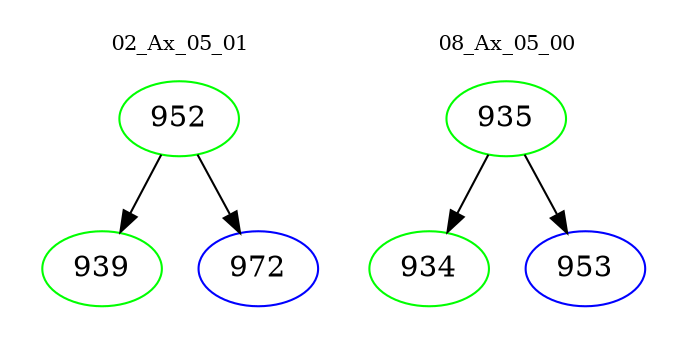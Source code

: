 digraph{
subgraph cluster_0 {
color = white
label = "02_Ax_05_01";
fontsize=10;
T0_952 [label="952", color="green"]
T0_952 -> T0_939 [color="black"]
T0_939 [label="939", color="green"]
T0_952 -> T0_972 [color="black"]
T0_972 [label="972", color="blue"]
}
subgraph cluster_1 {
color = white
label = "08_Ax_05_00";
fontsize=10;
T1_935 [label="935", color="green"]
T1_935 -> T1_934 [color="black"]
T1_934 [label="934", color="green"]
T1_935 -> T1_953 [color="black"]
T1_953 [label="953", color="blue"]
}
}
